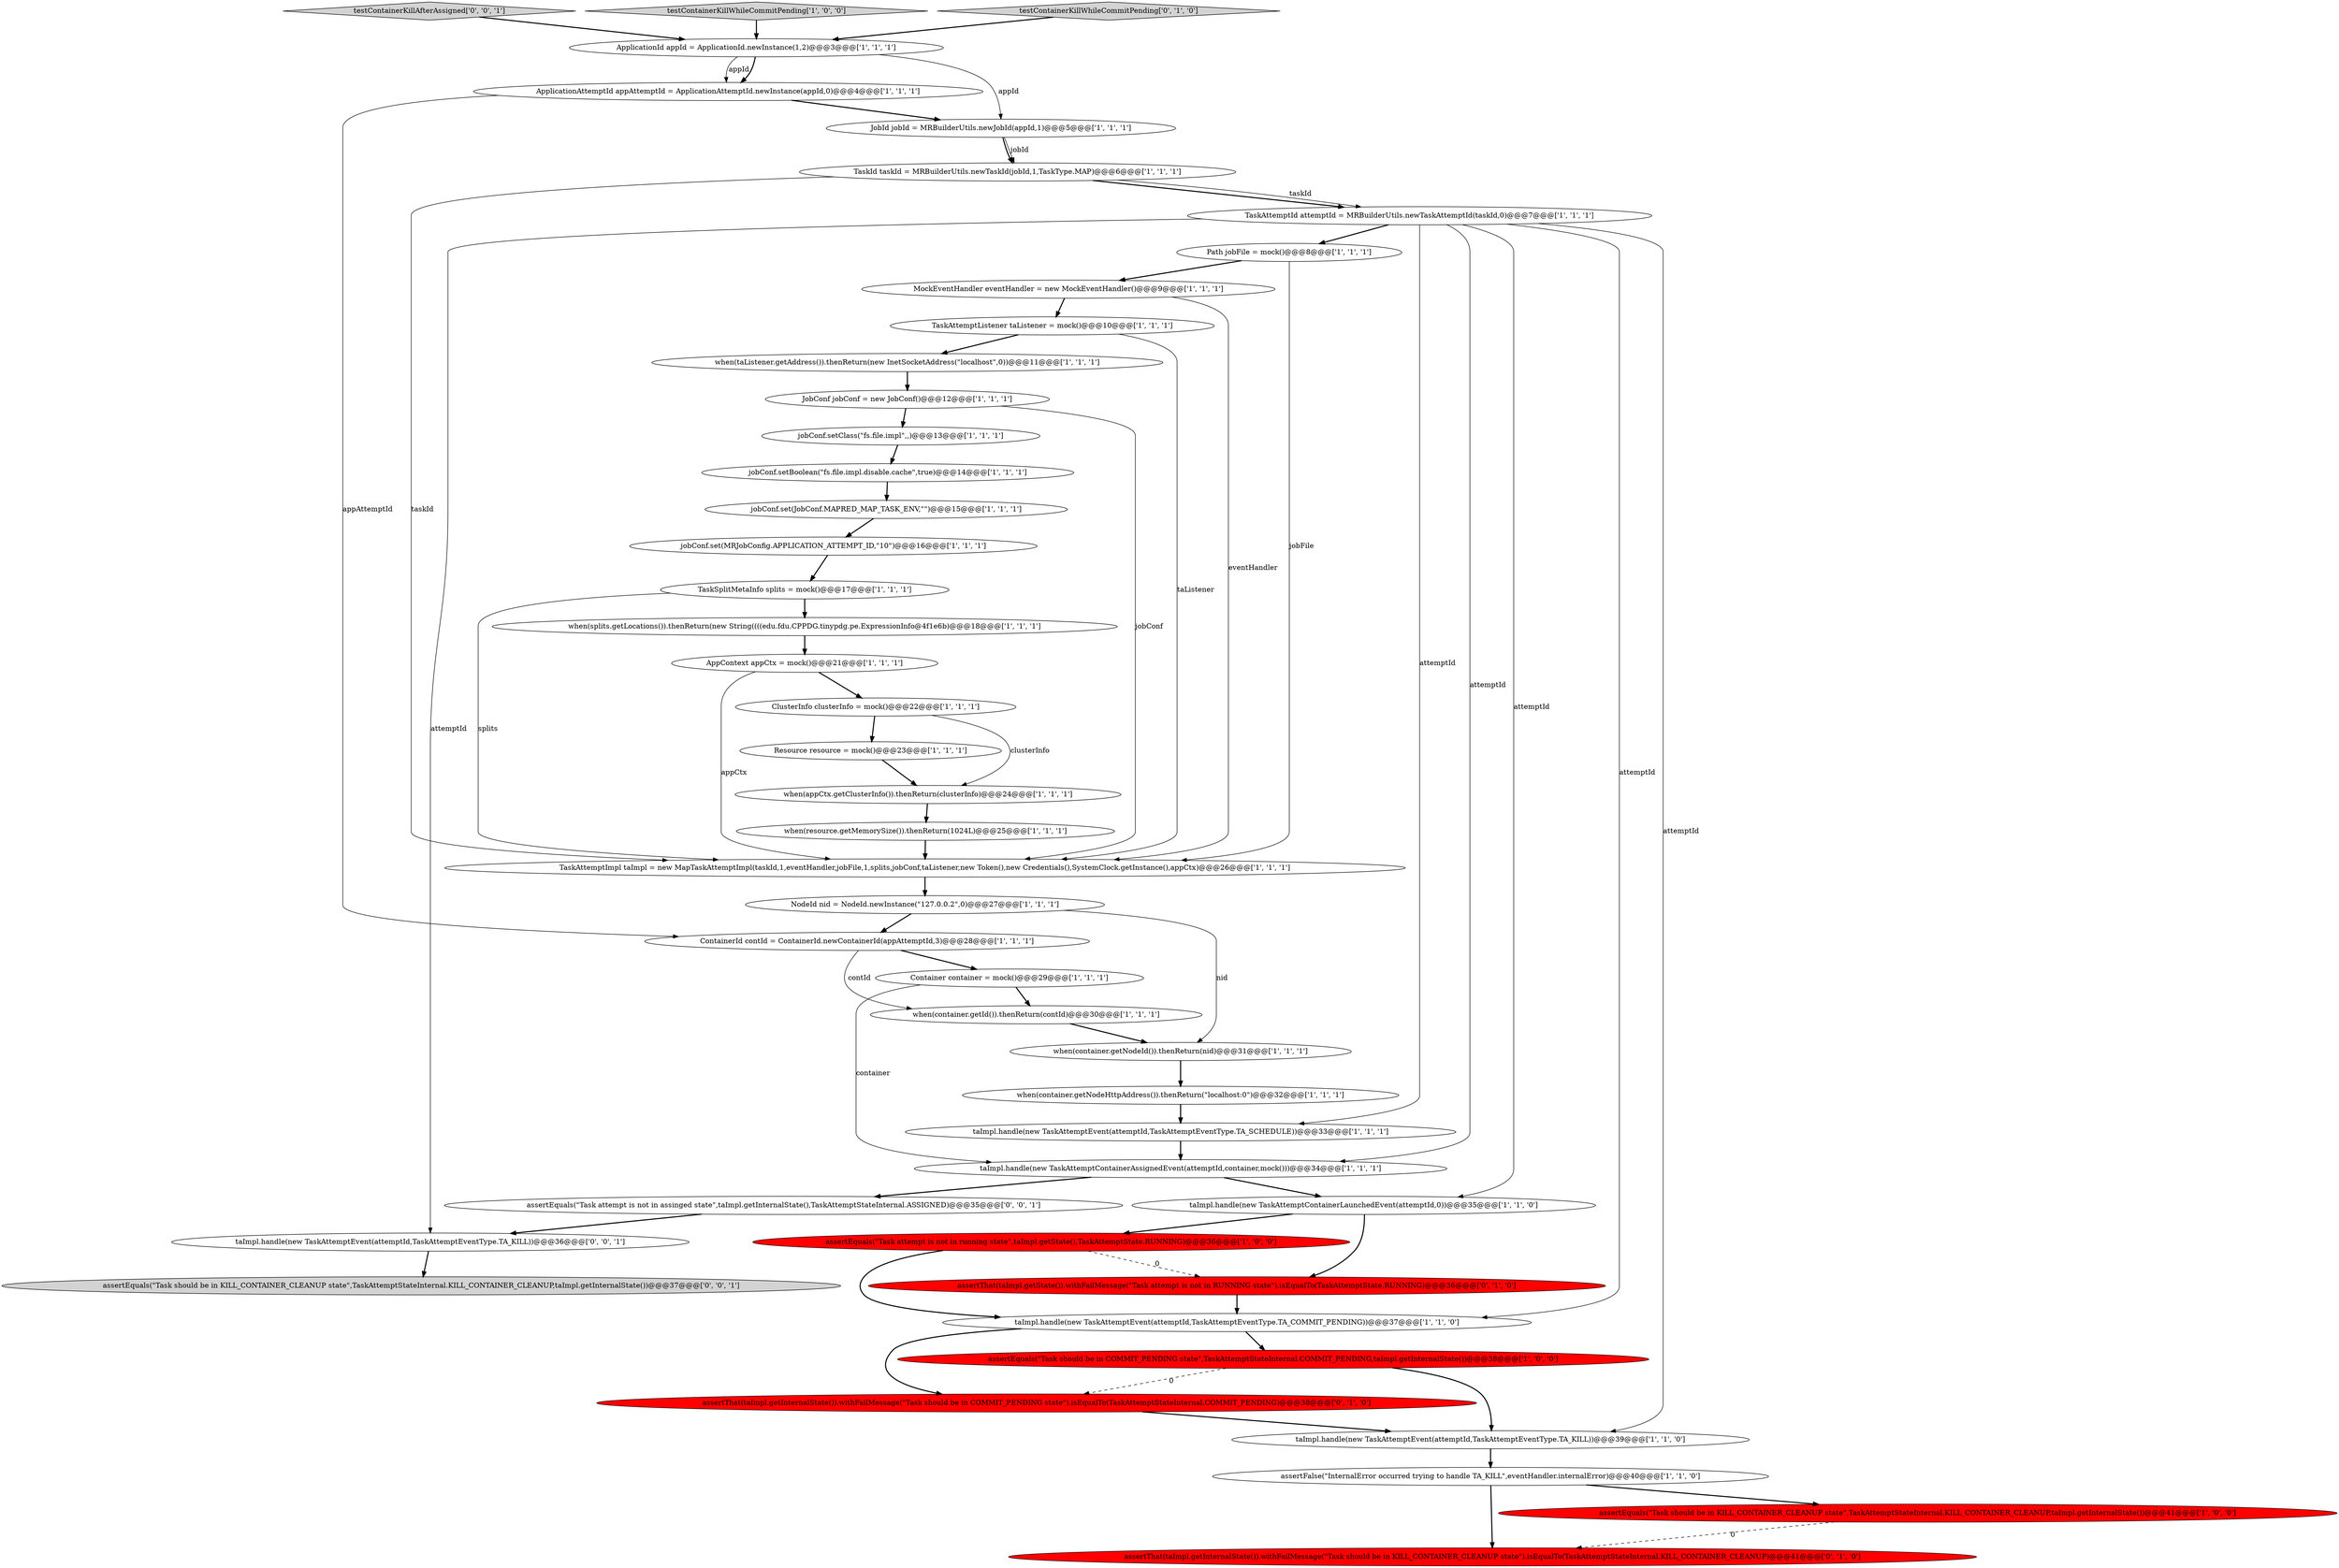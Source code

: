 digraph {
25 [style = filled, label = "MockEventHandler eventHandler = new MockEventHandler()@@@9@@@['1', '1', '1']", fillcolor = white, shape = ellipse image = "AAA0AAABBB1BBB"];
12 [style = filled, label = "Container container = mock()@@@29@@@['1', '1', '1']", fillcolor = white, shape = ellipse image = "AAA0AAABBB1BBB"];
14 [style = filled, label = "when(taListener.getAddress()).thenReturn(new InetSocketAddress(\"localhost\",0))@@@11@@@['1', '1', '1']", fillcolor = white, shape = ellipse image = "AAA0AAABBB1BBB"];
16 [style = filled, label = "ApplicationAttemptId appAttemptId = ApplicationAttemptId.newInstance(appId,0)@@@4@@@['1', '1', '1']", fillcolor = white, shape = ellipse image = "AAA0AAABBB1BBB"];
10 [style = filled, label = "AppContext appCtx = mock()@@@21@@@['1', '1', '1']", fillcolor = white, shape = ellipse image = "AAA0AAABBB1BBB"];
33 [style = filled, label = "jobConf.setClass(\"fs.file.impl\",,)@@@13@@@['1', '1', '1']", fillcolor = white, shape = ellipse image = "AAA0AAABBB1BBB"];
27 [style = filled, label = "NodeId nid = NodeId.newInstance(\"127.0.0.2\",0)@@@27@@@['1', '1', '1']", fillcolor = white, shape = ellipse image = "AAA0AAABBB1BBB"];
41 [style = filled, label = "assertThat(taImpl.getInternalState()).withFailMessage(\"Task should be in COMMIT_PENDING state\").isEqualTo(TaskAttemptStateInternal.COMMIT_PENDING)@@@38@@@['0', '1', '0']", fillcolor = red, shape = ellipse image = "AAA1AAABBB2BBB"];
6 [style = filled, label = "when(container.getNodeId()).thenReturn(nid)@@@31@@@['1', '1', '1']", fillcolor = white, shape = ellipse image = "AAA0AAABBB1BBB"];
32 [style = filled, label = "when(container.getNodeHttpAddress()).thenReturn(\"localhost:0\")@@@32@@@['1', '1', '1']", fillcolor = white, shape = ellipse image = "AAA0AAABBB1BBB"];
22 [style = filled, label = "when(splits.getLocations()).thenReturn(new String((((edu.fdu.CPPDG.tinypdg.pe.ExpressionInfo@4f1e6b)@@@18@@@['1', '1', '1']", fillcolor = white, shape = ellipse image = "AAA0AAABBB1BBB"];
11 [style = filled, label = "jobConf.set(MRJobConfig.APPLICATION_ATTEMPT_ID,\"10\")@@@16@@@['1', '1', '1']", fillcolor = white, shape = ellipse image = "AAA0AAABBB1BBB"];
42 [style = filled, label = "assertEquals(\"Task attempt is not in assinged state\",taImpl.getInternalState(),TaskAttemptStateInternal.ASSIGNED)@@@35@@@['0', '0', '1']", fillcolor = white, shape = ellipse image = "AAA0AAABBB3BBB"];
19 [style = filled, label = "taImpl.handle(new TaskAttemptContainerAssignedEvent(attemptId,container,mock()))@@@34@@@['1', '1', '1']", fillcolor = white, shape = ellipse image = "AAA0AAABBB1BBB"];
15 [style = filled, label = "when(appCtx.getClusterInfo()).thenReturn(clusterInfo)@@@24@@@['1', '1', '1']", fillcolor = white, shape = ellipse image = "AAA0AAABBB1BBB"];
21 [style = filled, label = "Path jobFile = mock()@@@8@@@['1', '1', '1']", fillcolor = white, shape = ellipse image = "AAA0AAABBB1BBB"];
26 [style = filled, label = "taImpl.handle(new TaskAttemptEvent(attemptId,TaskAttemptEventType.TA_COMMIT_PENDING))@@@37@@@['1', '1', '0']", fillcolor = white, shape = ellipse image = "AAA0AAABBB1BBB"];
34 [style = filled, label = "when(resource.getMemorySize()).thenReturn(1024L)@@@25@@@['1', '1', '1']", fillcolor = white, shape = ellipse image = "AAA0AAABBB1BBB"];
3 [style = filled, label = "assertFalse(\"InternalError occurred trying to handle TA_KILL\",eventHandler.internalError)@@@40@@@['1', '1', '0']", fillcolor = white, shape = ellipse image = "AAA0AAABBB1BBB"];
43 [style = filled, label = "assertEquals(\"Task should be in KILL_CONTAINER_CLEANUP state\",TaskAttemptStateInternal.KILL_CONTAINER_CLEANUP,taImpl.getInternalState())@@@37@@@['0', '0', '1']", fillcolor = lightgray, shape = ellipse image = "AAA0AAABBB3BBB"];
20 [style = filled, label = "assertEquals(\"Task should be in COMMIT_PENDING state\",TaskAttemptStateInternal.COMMIT_PENDING,taImpl.getInternalState())@@@38@@@['1', '0', '0']", fillcolor = red, shape = ellipse image = "AAA1AAABBB1BBB"];
45 [style = filled, label = "testContainerKillAfterAssigned['0', '0', '1']", fillcolor = lightgray, shape = diamond image = "AAA0AAABBB3BBB"];
2 [style = filled, label = "ApplicationId appId = ApplicationId.newInstance(1,2)@@@3@@@['1', '1', '1']", fillcolor = white, shape = ellipse image = "AAA0AAABBB1BBB"];
23 [style = filled, label = "TaskAttemptImpl taImpl = new MapTaskAttemptImpl(taskId,1,eventHandler,jobFile,1,splits,jobConf,taListener,new Token(),new Credentials(),SystemClock.getInstance(),appCtx)@@@26@@@['1', '1', '1']", fillcolor = white, shape = ellipse image = "AAA0AAABBB1BBB"];
24 [style = filled, label = "testContainerKillWhileCommitPending['1', '0', '0']", fillcolor = lightgray, shape = diamond image = "AAA0AAABBB1BBB"];
29 [style = filled, label = "TaskSplitMetaInfo splits = mock()@@@17@@@['1', '1', '1']", fillcolor = white, shape = ellipse image = "AAA0AAABBB1BBB"];
36 [style = filled, label = "JobConf jobConf = new JobConf()@@@12@@@['1', '1', '1']", fillcolor = white, shape = ellipse image = "AAA0AAABBB1BBB"];
0 [style = filled, label = "ClusterInfo clusterInfo = mock()@@@22@@@['1', '1', '1']", fillcolor = white, shape = ellipse image = "AAA0AAABBB1BBB"];
13 [style = filled, label = "jobConf.setBoolean(\"fs.file.impl.disable.cache\",true)@@@14@@@['1', '1', '1']", fillcolor = white, shape = ellipse image = "AAA0AAABBB1BBB"];
18 [style = filled, label = "TaskId taskId = MRBuilderUtils.newTaskId(jobId,1,TaskType.MAP)@@@6@@@['1', '1', '1']", fillcolor = white, shape = ellipse image = "AAA0AAABBB1BBB"];
40 [style = filled, label = "assertThat(taImpl.getState()).withFailMessage(\"Task attempt is not in RUNNING state\").isEqualTo(TaskAttemptState.RUNNING)@@@36@@@['0', '1', '0']", fillcolor = red, shape = ellipse image = "AAA1AAABBB2BBB"];
38 [style = filled, label = "assertThat(taImpl.getInternalState()).withFailMessage(\"Task should be in KILL_CONTAINER_CLEANUP state\").isEqualTo(TaskAttemptStateInternal.KILL_CONTAINER_CLEANUP)@@@41@@@['0', '1', '0']", fillcolor = red, shape = ellipse image = "AAA1AAABBB2BBB"];
30 [style = filled, label = "taImpl.handle(new TaskAttemptEvent(attemptId,TaskAttemptEventType.TA_KILL))@@@39@@@['1', '1', '0']", fillcolor = white, shape = ellipse image = "AAA0AAABBB1BBB"];
31 [style = filled, label = "ContainerId contId = ContainerId.newContainerId(appAttemptId,3)@@@28@@@['1', '1', '1']", fillcolor = white, shape = ellipse image = "AAA0AAABBB1BBB"];
37 [style = filled, label = "Resource resource = mock()@@@23@@@['1', '1', '1']", fillcolor = white, shape = ellipse image = "AAA0AAABBB1BBB"];
5 [style = filled, label = "JobId jobId = MRBuilderUtils.newJobId(appId,1)@@@5@@@['1', '1', '1']", fillcolor = white, shape = ellipse image = "AAA0AAABBB1BBB"];
39 [style = filled, label = "testContainerKillWhileCommitPending['0', '1', '0']", fillcolor = lightgray, shape = diamond image = "AAA0AAABBB2BBB"];
7 [style = filled, label = "taImpl.handle(new TaskAttemptEvent(attemptId,TaskAttemptEventType.TA_SCHEDULE))@@@33@@@['1', '1', '1']", fillcolor = white, shape = ellipse image = "AAA0AAABBB1BBB"];
9 [style = filled, label = "taImpl.handle(new TaskAttemptContainerLaunchedEvent(attemptId,0))@@@35@@@['1', '1', '0']", fillcolor = white, shape = ellipse image = "AAA0AAABBB1BBB"];
1 [style = filled, label = "assertEquals(\"Task attempt is not in running state\",taImpl.getState(),TaskAttemptState.RUNNING)@@@36@@@['1', '0', '0']", fillcolor = red, shape = ellipse image = "AAA1AAABBB1BBB"];
35 [style = filled, label = "jobConf.set(JobConf.MAPRED_MAP_TASK_ENV,\"\")@@@15@@@['1', '1', '1']", fillcolor = white, shape = ellipse image = "AAA0AAABBB1BBB"];
4 [style = filled, label = "assertEquals(\"Task should be in KILL_CONTAINER_CLEANUP state\",TaskAttemptStateInternal.KILL_CONTAINER_CLEANUP,taImpl.getInternalState())@@@41@@@['1', '0', '0']", fillcolor = red, shape = ellipse image = "AAA1AAABBB1BBB"];
8 [style = filled, label = "when(container.getId()).thenReturn(contId)@@@30@@@['1', '1', '1']", fillcolor = white, shape = ellipse image = "AAA0AAABBB1BBB"];
17 [style = filled, label = "TaskAttemptListener taListener = mock()@@@10@@@['1', '1', '1']", fillcolor = white, shape = ellipse image = "AAA0AAABBB1BBB"];
44 [style = filled, label = "taImpl.handle(new TaskAttemptEvent(attemptId,TaskAttemptEventType.TA_KILL))@@@36@@@['0', '0', '1']", fillcolor = white, shape = ellipse image = "AAA0AAABBB3BBB"];
28 [style = filled, label = "TaskAttemptId attemptId = MRBuilderUtils.newTaskAttemptId(taskId,0)@@@7@@@['1', '1', '1']", fillcolor = white, shape = ellipse image = "AAA0AAABBB1BBB"];
6->32 [style = bold, label=""];
19->42 [style = bold, label=""];
2->5 [style = solid, label="appId"];
0->37 [style = bold, label=""];
15->34 [style = bold, label=""];
23->27 [style = bold, label=""];
24->2 [style = bold, label=""];
4->38 [style = dashed, label="0"];
28->30 [style = solid, label="attemptId"];
11->29 [style = bold, label=""];
21->23 [style = solid, label="jobFile"];
31->8 [style = solid, label="contId"];
27->31 [style = bold, label=""];
8->6 [style = bold, label=""];
25->23 [style = solid, label="eventHandler"];
5->18 [style = bold, label=""];
37->15 [style = bold, label=""];
32->7 [style = bold, label=""];
21->25 [style = bold, label=""];
3->38 [style = bold, label=""];
5->18 [style = solid, label="jobId"];
1->26 [style = bold, label=""];
36->33 [style = bold, label=""];
45->2 [style = bold, label=""];
25->17 [style = bold, label=""];
33->13 [style = bold, label=""];
18->28 [style = bold, label=""];
31->12 [style = bold, label=""];
3->4 [style = bold, label=""];
44->43 [style = bold, label=""];
18->23 [style = solid, label="taskId"];
1->40 [style = dashed, label="0"];
28->19 [style = solid, label="attemptId"];
9->40 [style = bold, label=""];
28->7 [style = solid, label="attemptId"];
26->41 [style = bold, label=""];
41->30 [style = bold, label=""];
28->21 [style = bold, label=""];
27->6 [style = solid, label="nid"];
42->44 [style = bold, label=""];
18->28 [style = solid, label="taskId"];
19->9 [style = bold, label=""];
30->3 [style = bold, label=""];
10->23 [style = solid, label="appCtx"];
17->14 [style = bold, label=""];
2->16 [style = solid, label="appId"];
12->8 [style = bold, label=""];
20->41 [style = dashed, label="0"];
39->2 [style = bold, label=""];
28->44 [style = solid, label="attemptId"];
12->19 [style = solid, label="container"];
17->23 [style = solid, label="taListener"];
10->0 [style = bold, label=""];
22->10 [style = bold, label=""];
16->5 [style = bold, label=""];
36->23 [style = solid, label="jobConf"];
40->26 [style = bold, label=""];
14->36 [style = bold, label=""];
28->26 [style = solid, label="attemptId"];
34->23 [style = bold, label=""];
29->23 [style = solid, label="splits"];
29->22 [style = bold, label=""];
9->1 [style = bold, label=""];
0->15 [style = solid, label="clusterInfo"];
20->30 [style = bold, label=""];
13->35 [style = bold, label=""];
7->19 [style = bold, label=""];
16->31 [style = solid, label="appAttemptId"];
26->20 [style = bold, label=""];
28->9 [style = solid, label="attemptId"];
35->11 [style = bold, label=""];
2->16 [style = bold, label=""];
}
